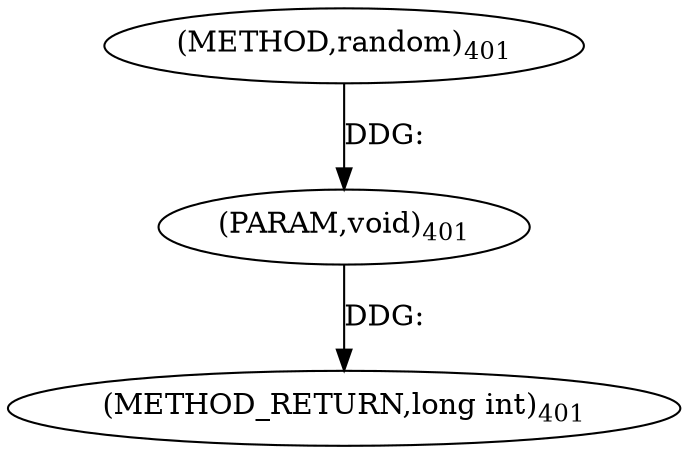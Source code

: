 digraph "random" {  
"21754" [label = <(METHOD,random)<SUB>401</SUB>> ]
"21756" [label = <(METHOD_RETURN,long int)<SUB>401</SUB>> ]
"21755" [label = <(PARAM,void)<SUB>401</SUB>> ]
  "21755" -> "21756"  [ label = "DDG: "] 
  "21754" -> "21755"  [ label = "DDG: "] 
}
